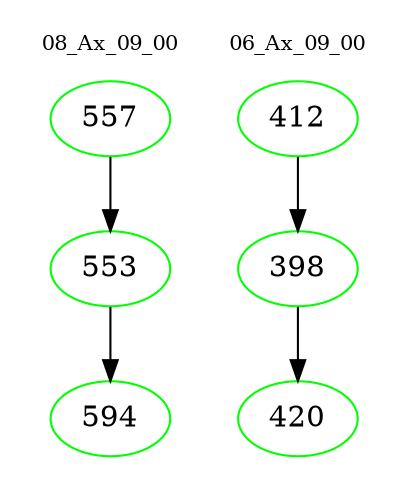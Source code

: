 digraph{
subgraph cluster_0 {
color = white
label = "08_Ax_09_00";
fontsize=10;
T0_557 [label="557", color="green"]
T0_557 -> T0_553 [color="black"]
T0_553 [label="553", color="green"]
T0_553 -> T0_594 [color="black"]
T0_594 [label="594", color="green"]
}
subgraph cluster_1 {
color = white
label = "06_Ax_09_00";
fontsize=10;
T1_412 [label="412", color="green"]
T1_412 -> T1_398 [color="black"]
T1_398 [label="398", color="green"]
T1_398 -> T1_420 [color="black"]
T1_420 [label="420", color="green"]
}
}
